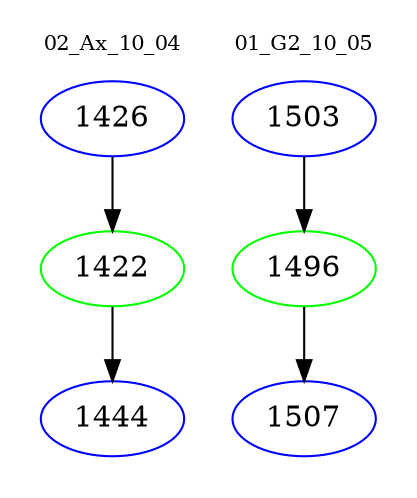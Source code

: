 digraph{
subgraph cluster_0 {
color = white
label = "02_Ax_10_04";
fontsize=10;
T0_1426 [label="1426", color="blue"]
T0_1426 -> T0_1422 [color="black"]
T0_1422 [label="1422", color="green"]
T0_1422 -> T0_1444 [color="black"]
T0_1444 [label="1444", color="blue"]
}
subgraph cluster_1 {
color = white
label = "01_G2_10_05";
fontsize=10;
T1_1503 [label="1503", color="blue"]
T1_1503 -> T1_1496 [color="black"]
T1_1496 [label="1496", color="green"]
T1_1496 -> T1_1507 [color="black"]
T1_1507 [label="1507", color="blue"]
}
}
